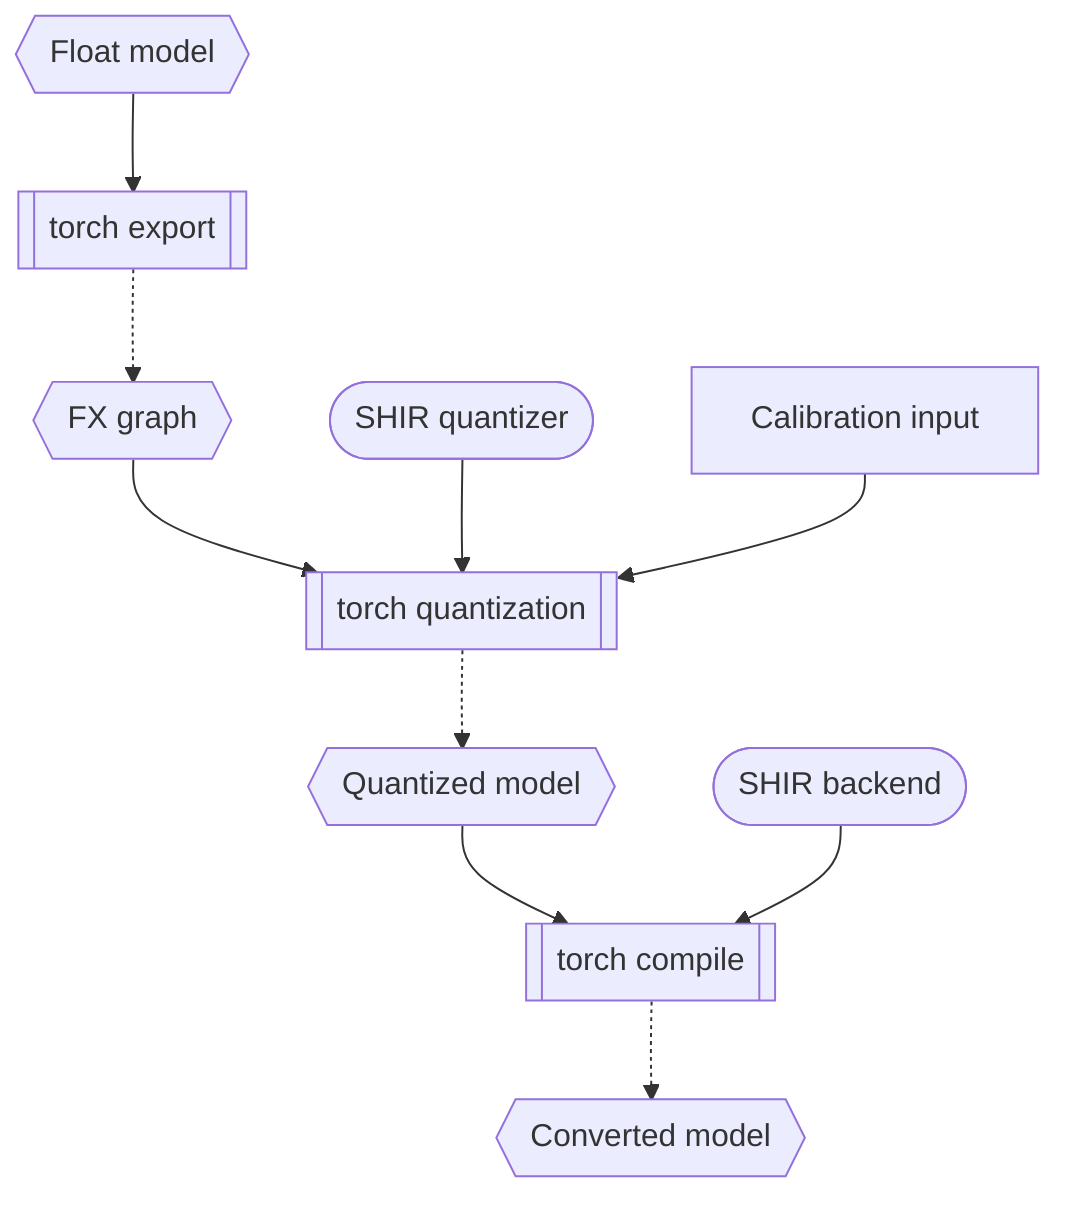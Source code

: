 flowchart
  float_model{{Float model}}
  torch_export[[torch export]]
  fx_graph{{FX graph}}
  shir_quantizer([SHIR quantizer])
  calib_input[Calibration input]
  torch_quant[[torch quantization]]
  quant_model{{Quantized model}}
  shir_backend([SHIR backend])
  torch_compile[[torch compile]]
  end_model{{Converted model}}
  
  float_model --> torch_export
  torch_export -.-> fx_graph
  
  fx_graph --> torch_quant
  shir_quantizer --> torch_quant
  calib_input --> torch_quant
  torch_quant -.-> quant_model
  
  quant_model --> torch_compile
  shir_backend --> torch_compile
  torch_compile -.-> end_model